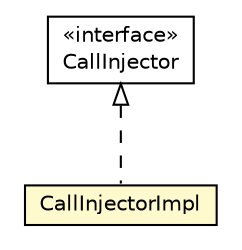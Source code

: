 #!/usr/local/bin/dot
#
# Class diagram 
# Generated by UMLGraph version R5_6-24-gf6e263 (http://www.umlgraph.org/)
#

digraph G {
	edge [fontname="Helvetica",fontsize=10,labelfontname="Helvetica",labelfontsize=10];
	node [fontname="Helvetica",fontsize=10,shape=plaintext];
	nodesep=0.25;
	ranksep=0.5;
	// org.universAAL.middleware.service.ServiceBus.CallInjector
	c369287 [label=<<table title="org.universAAL.middleware.service.ServiceBus.CallInjector" border="0" cellborder="1" cellspacing="0" cellpadding="2" port="p" href="../ServiceBus.CallInjector.html">
		<tr><td><table border="0" cellspacing="0" cellpadding="1">
<tr><td align="center" balign="center"> &#171;interface&#187; </td></tr>
<tr><td align="center" balign="center"> CallInjector </td></tr>
		</table></td></tr>
		</table>>, URL="../ServiceBus.CallInjector.html", fontname="Helvetica", fontcolor="black", fontsize=10.0];
	// org.universAAL.middleware.service.impl.ServiceBusImpl.CallInjectorImpl
	c369306 [label=<<table title="org.universAAL.middleware.service.impl.ServiceBusImpl.CallInjectorImpl" border="0" cellborder="1" cellspacing="0" cellpadding="2" port="p" bgcolor="lemonChiffon" href="./ServiceBusImpl.CallInjectorImpl.html">
		<tr><td><table border="0" cellspacing="0" cellpadding="1">
<tr><td align="center" balign="center"> CallInjectorImpl </td></tr>
		</table></td></tr>
		</table>>, URL="./ServiceBusImpl.CallInjectorImpl.html", fontname="Helvetica", fontcolor="black", fontsize=10.0];
	//org.universAAL.middleware.service.impl.ServiceBusImpl.CallInjectorImpl implements org.universAAL.middleware.service.ServiceBus.CallInjector
	c369287:p -> c369306:p [dir=back,arrowtail=empty,style=dashed];
}

